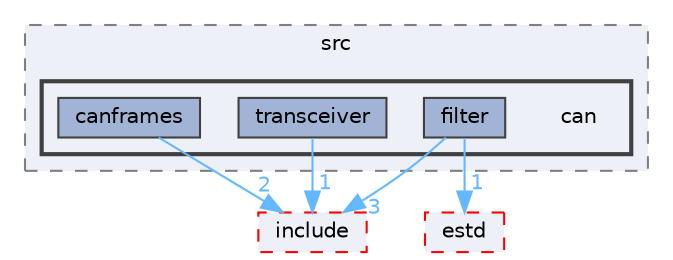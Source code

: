 digraph "can"
{
 // LATEX_PDF_SIZE
  bgcolor="transparent";
  edge [fontname=Helvetica,fontsize=10,labelfontname=Helvetica,labelfontsize=10];
  node [fontname=Helvetica,fontsize=10,shape=box,height=0.2,width=0.4];
  compound=true
  subgraph clusterdir_1f184801306caf258d0eeefb3449d8f3 {
    graph [ bgcolor="#edf0f7", pencolor="grey50", label="src", fontname=Helvetica,fontsize=10 style="filled,dashed", URL="dir_1f184801306caf258d0eeefb3449d8f3.html",tooltip=""]
  subgraph clusterdir_b6cce3b5df8f760d96fdd95cf1071bf0 {
    graph [ bgcolor="#edf0f7", pencolor="grey25", label="", fontname=Helvetica,fontsize=10 style="filled,bold", URL="dir_b6cce3b5df8f760d96fdd95cf1071bf0.html",tooltip=""]
    dir_b6cce3b5df8f760d96fdd95cf1071bf0 [shape=plaintext, label="can"];
  dir_b03a70a36897eccdf742de5cfc18b011 [label="canframes", fillcolor="#a2b4d6", color="grey25", style="filled", URL="dir_b03a70a36897eccdf742de5cfc18b011.html",tooltip=""];
  dir_52caaa0940c14bcc70ed6150f39996cc [label="filter", fillcolor="#a2b4d6", color="grey25", style="filled", URL="dir_52caaa0940c14bcc70ed6150f39996cc.html",tooltip=""];
  dir_31d370e8f81c0922ec1e4a5f85a985ed [label="transceiver", fillcolor="#a2b4d6", color="grey25", style="filled", URL="dir_31d370e8f81c0922ec1e4a5f85a985ed.html",tooltip=""];
  }
  }
  dir_0ea80bc0964503052087a59073942c4d [label="include", fillcolor="#edf0f7", color="red", style="filled,dashed", URL="dir_0ea80bc0964503052087a59073942c4d.html",tooltip=""];
  dir_705ed472854f071e46e92f9933f4d565 [label="estd", fillcolor="#edf0f7", color="red", style="filled,dashed", URL="dir_705ed472854f071e46e92f9933f4d565.html",tooltip=""];
  dir_b03a70a36897eccdf742de5cfc18b011->dir_0ea80bc0964503052087a59073942c4d [headlabel="2", labeldistance=1.5 headhref="dir_000037_000105.html" href="dir_000037_000105.html" color="steelblue1" fontcolor="steelblue1"];
  dir_52caaa0940c14bcc70ed6150f39996cc->dir_0ea80bc0964503052087a59073942c4d [headlabel="3", labeldistance=1.5 headhref="dir_000086_000105.html" href="dir_000086_000105.html" color="steelblue1" fontcolor="steelblue1"];
  dir_52caaa0940c14bcc70ed6150f39996cc->dir_705ed472854f071e46e92f9933f4d565 [headlabel="1", labeldistance=1.5 headhref="dir_000086_000075.html" href="dir_000086_000075.html" color="steelblue1" fontcolor="steelblue1"];
  dir_31d370e8f81c0922ec1e4a5f85a985ed->dir_0ea80bc0964503052087a59073942c4d [headlabel="1", labeldistance=1.5 headhref="dir_000214_000105.html" href="dir_000214_000105.html" color="steelblue1" fontcolor="steelblue1"];
}
